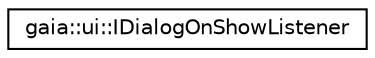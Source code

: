 digraph G
{
  edge [fontname="Helvetica",fontsize="10",labelfontname="Helvetica",labelfontsize="10"];
  node [fontname="Helvetica",fontsize="10",shape=record];
  rankdir=LR;
  Node1 [label="gaia::ui::IDialogOnShowListener",height=0.2,width=0.4,color="black", fillcolor="white", style="filled",URL="$d7/d41/classgaia_1_1ui_1_1_i_dialog_on_show_listener.html",tooltip="Interface used to allow the creator of a dialog to run some code when the dialog is shown..."];
}
